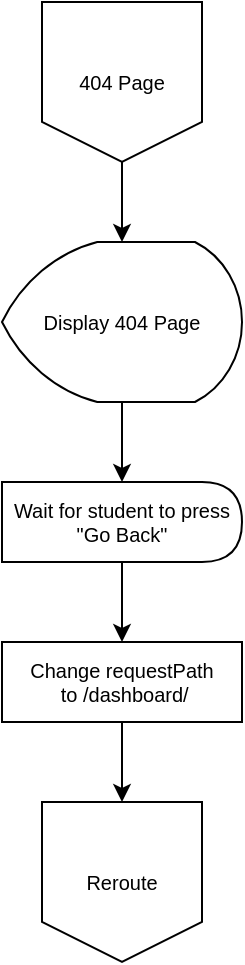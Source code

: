 <mxfile>
    <diagram id="Z2IokZHTgsMeTScMqyVd" name="Page-1">
        <mxGraphModel dx="451" dy="422" grid="1" gridSize="10" guides="1" tooltips="1" connect="1" arrows="1" fold="1" page="1" pageScale="1" pageWidth="850" pageHeight="1100" math="0" shadow="0">
            <root>
                <mxCell id="0"/>
                <mxCell id="1" parent="0"/>
                <mxCell id="4" style="edgeStyle=none;html=1;exitX=0.5;exitY=1;exitDx=0;exitDy=0;entryX=0.5;entryY=0;entryDx=0;entryDy=0;entryPerimeter=0;fontSize=10;" edge="1" parent="1" source="2" target="3">
                    <mxGeometry relative="1" as="geometry"/>
                </mxCell>
                <mxCell id="2" value="404 Page" style="shape=offPageConnector;whiteSpace=wrap;html=1;size=0.25;fontSize=10;fontFamily=Helvetica;rounded=0;" vertex="1" parent="1">
                    <mxGeometry x="100" y="40" width="80" height="80" as="geometry"/>
                </mxCell>
                <mxCell id="6" style="edgeStyle=none;html=1;exitX=0.5;exitY=1;exitDx=0;exitDy=0;exitPerimeter=0;entryX=0.5;entryY=0;entryDx=0;entryDy=0;fontSize=10;" edge="1" parent="1" source="3" target="5">
                    <mxGeometry relative="1" as="geometry"/>
                </mxCell>
                <mxCell id="3" value="Display 404 Page" style="strokeWidth=1;html=1;shape=mxgraph.flowchart.display;whiteSpace=wrap;fontSize=10;rounded=0;fontFamily=Helvetica;" vertex="1" parent="1">
                    <mxGeometry x="80" y="160" width="120" height="80" as="geometry"/>
                </mxCell>
                <mxCell id="8" style="edgeStyle=none;html=1;exitX=0.5;exitY=1;exitDx=0;exitDy=0;entryX=0.5;entryY=0;entryDx=0;entryDy=0;fontSize=10;" edge="1" parent="1" source="5" target="7">
                    <mxGeometry relative="1" as="geometry"/>
                </mxCell>
                <mxCell id="5" value="Wait for student to press &quot;Go Back&quot;" style="shape=delay;whiteSpace=wrap;html=1;hachureGap=4;fontFamily=Helvetica;fontSize=10;rounded=0;" vertex="1" parent="1">
                    <mxGeometry x="80" y="280" width="120" height="40" as="geometry"/>
                </mxCell>
                <mxCell id="10" style="edgeStyle=none;html=1;exitX=0.5;exitY=1;exitDx=0;exitDy=0;entryX=0.5;entryY=0;entryDx=0;entryDy=0;fontSize=10;" edge="1" parent="1" source="7" target="9">
                    <mxGeometry relative="1" as="geometry"/>
                </mxCell>
                <mxCell id="7" value="Change requestPath&lt;br style=&quot;font-size: 10px;&quot;&gt;&amp;nbsp;to /dashboard/" style="whiteSpace=wrap;html=1;fontSize=10;hachureGap=4;rounded=0;fontFamily=Helvetica;" vertex="1" parent="1">
                    <mxGeometry x="80" y="360" width="120" height="40" as="geometry"/>
                </mxCell>
                <mxCell id="9" value="Reroute" style="shape=offPageConnector;whiteSpace=wrap;html=1;strokeWidth=1;fontFamily=Helvetica;fontSize=10;size=0.25;rounded=0;" vertex="1" parent="1">
                    <mxGeometry x="100" y="440" width="80" height="80" as="geometry"/>
                </mxCell>
            </root>
        </mxGraphModel>
    </diagram>
</mxfile>